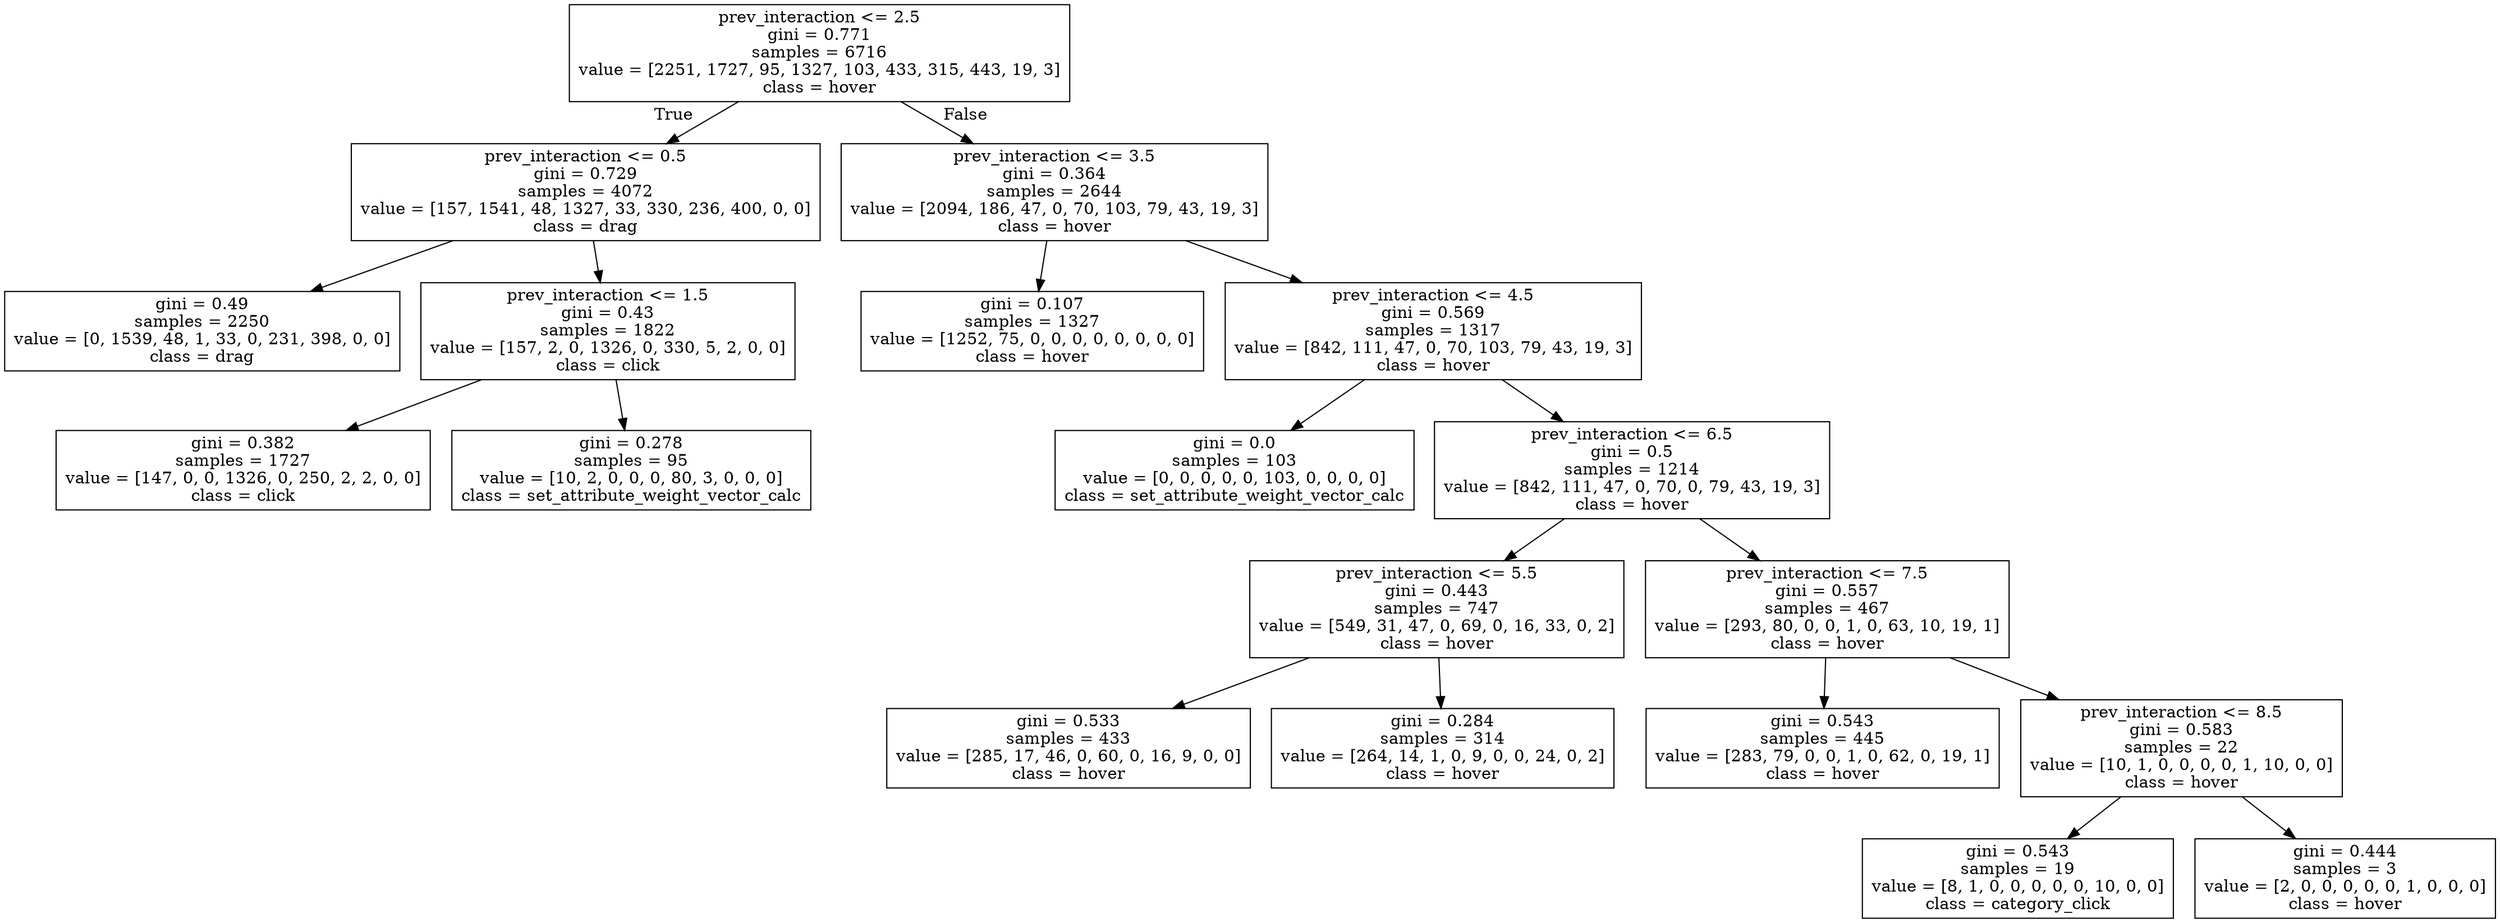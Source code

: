 digraph Tree {
node [shape=box] ;
0 [label="prev_interaction <= 2.5\ngini = 0.771\nsamples = 6716\nvalue = [2251, 1727, 95, 1327, 103, 433, 315, 443, 19, 3]\nclass = hover"] ;
1 [label="prev_interaction <= 0.5\ngini = 0.729\nsamples = 4072\nvalue = [157, 1541, 48, 1327, 33, 330, 236, 400, 0, 0]\nclass = drag"] ;
0 -> 1 [labeldistance=2.5, labelangle=45, headlabel="True"] ;
2 [label="gini = 0.49\nsamples = 2250\nvalue = [0, 1539, 48, 1, 33, 0, 231, 398, 0, 0]\nclass = drag"] ;
1 -> 2 ;
3 [label="prev_interaction <= 1.5\ngini = 0.43\nsamples = 1822\nvalue = [157, 2, 0, 1326, 0, 330, 5, 2, 0, 0]\nclass = click"] ;
1 -> 3 ;
4 [label="gini = 0.382\nsamples = 1727\nvalue = [147, 0, 0, 1326, 0, 250, 2, 2, 0, 0]\nclass = click"] ;
3 -> 4 ;
5 [label="gini = 0.278\nsamples = 95\nvalue = [10, 2, 0, 0, 0, 80, 3, 0, 0, 0]\nclass = set_attribute_weight_vector_calc"] ;
3 -> 5 ;
6 [label="prev_interaction <= 3.5\ngini = 0.364\nsamples = 2644\nvalue = [2094, 186, 47, 0, 70, 103, 79, 43, 19, 3]\nclass = hover"] ;
0 -> 6 [labeldistance=2.5, labelangle=-45, headlabel="False"] ;
7 [label="gini = 0.107\nsamples = 1327\nvalue = [1252, 75, 0, 0, 0, 0, 0, 0, 0, 0]\nclass = hover"] ;
6 -> 7 ;
8 [label="prev_interaction <= 4.5\ngini = 0.569\nsamples = 1317\nvalue = [842, 111, 47, 0, 70, 103, 79, 43, 19, 3]\nclass = hover"] ;
6 -> 8 ;
9 [label="gini = 0.0\nsamples = 103\nvalue = [0, 0, 0, 0, 0, 103, 0, 0, 0, 0]\nclass = set_attribute_weight_vector_calc"] ;
8 -> 9 ;
10 [label="prev_interaction <= 6.5\ngini = 0.5\nsamples = 1214\nvalue = [842, 111, 47, 0, 70, 0, 79, 43, 19, 3]\nclass = hover"] ;
8 -> 10 ;
11 [label="prev_interaction <= 5.5\ngini = 0.443\nsamples = 747\nvalue = [549, 31, 47, 0, 69, 0, 16, 33, 0, 2]\nclass = hover"] ;
10 -> 11 ;
12 [label="gini = 0.533\nsamples = 433\nvalue = [285, 17, 46, 0, 60, 0, 16, 9, 0, 0]\nclass = hover"] ;
11 -> 12 ;
13 [label="gini = 0.284\nsamples = 314\nvalue = [264, 14, 1, 0, 9, 0, 0, 24, 0, 2]\nclass = hover"] ;
11 -> 13 ;
14 [label="prev_interaction <= 7.5\ngini = 0.557\nsamples = 467\nvalue = [293, 80, 0, 0, 1, 0, 63, 10, 19, 1]\nclass = hover"] ;
10 -> 14 ;
15 [label="gini = 0.543\nsamples = 445\nvalue = [283, 79, 0, 0, 1, 0, 62, 0, 19, 1]\nclass = hover"] ;
14 -> 15 ;
16 [label="prev_interaction <= 8.5\ngini = 0.583\nsamples = 22\nvalue = [10, 1, 0, 0, 0, 0, 1, 10, 0, 0]\nclass = hover"] ;
14 -> 16 ;
17 [label="gini = 0.543\nsamples = 19\nvalue = [8, 1, 0, 0, 0, 0, 0, 10, 0, 0]\nclass = category_click"] ;
16 -> 17 ;
18 [label="gini = 0.444\nsamples = 3\nvalue = [2, 0, 0, 0, 0, 0, 1, 0, 0, 0]\nclass = hover"] ;
16 -> 18 ;
}